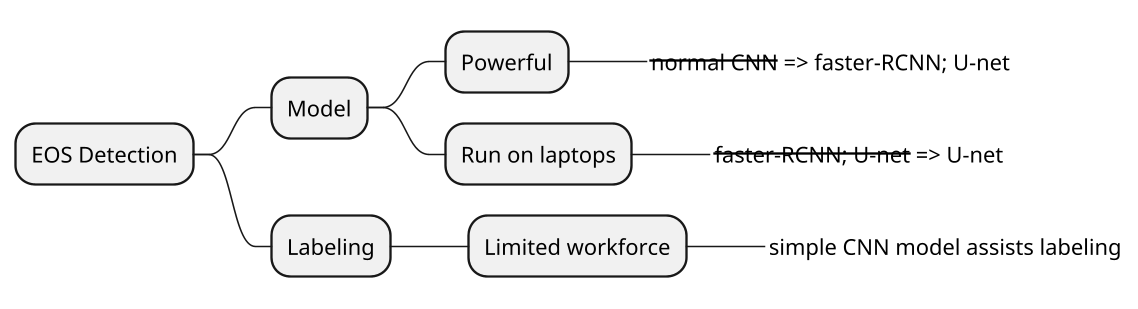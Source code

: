 @startmindmap eos_solution
skinparam dpi 150
* EOS Detection
** Model
*** Powerful
****_ <s>normal CNN</s> => faster-RCNN; U-net
*** Run on laptops
****_ <s>faster-RCNN; U-net</s> => U-net
** Labeling
*** Limited workforce
****_ simple CNN model assists labeling
@endmindmap